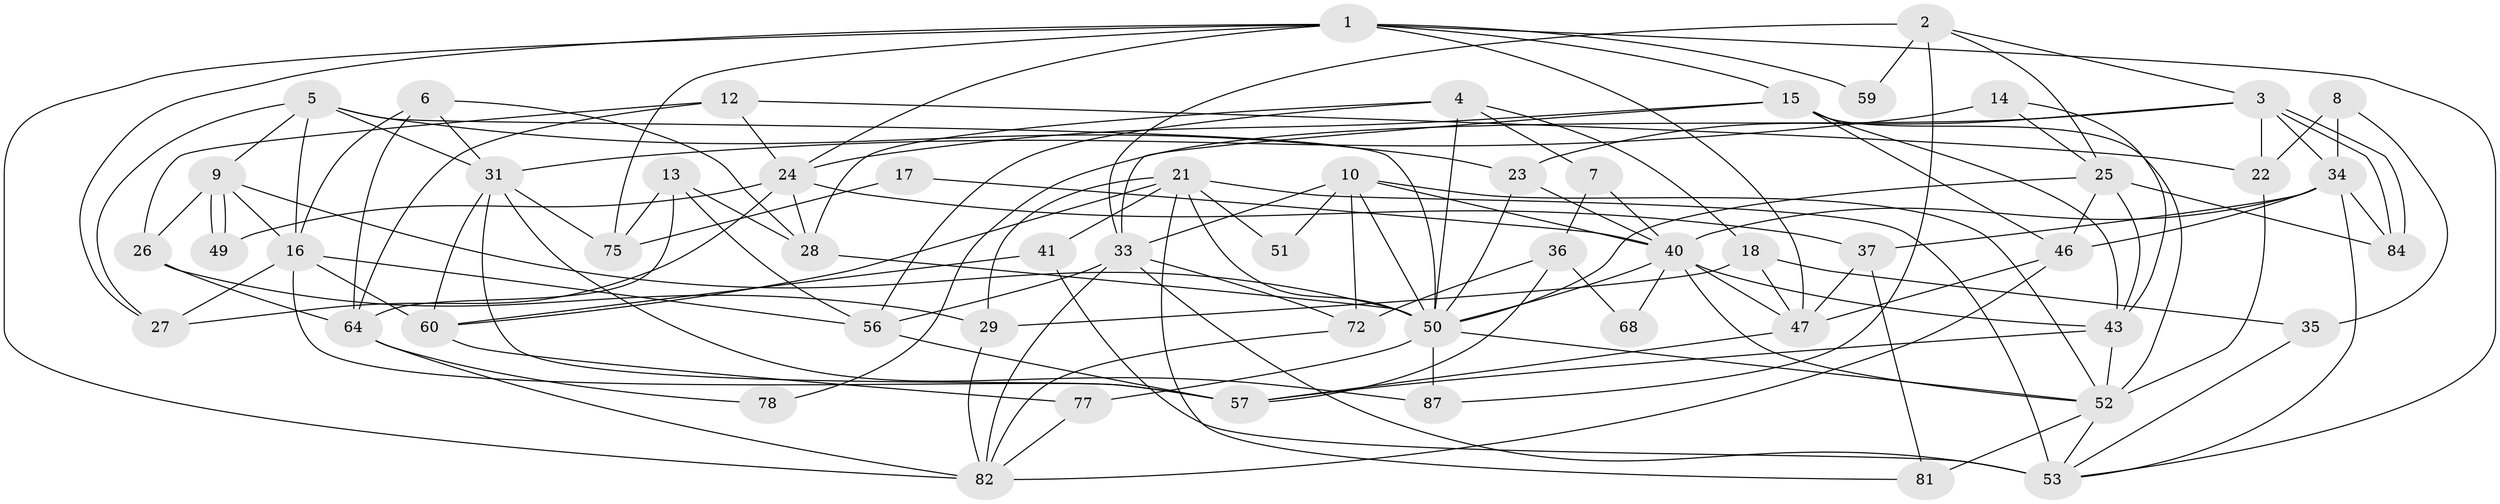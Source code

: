 // original degree distribution, {5: 0.1797752808988764, 4: 0.3146067415730337, 2: 0.15730337078651685, 3: 0.21348314606741572, 6: 0.07865168539325842, 8: 0.02247191011235955, 7: 0.033707865168539325}
// Generated by graph-tools (version 1.1) at 2025/42/03/06/25 10:42:00]
// undirected, 56 vertices, 139 edges
graph export_dot {
graph [start="1"]
  node [color=gray90,style=filled];
  1 [super="+54"];
  2 [super="+32"];
  3 [super="+20"];
  4 [super="+11"];
  5 [super="+48"];
  6 [super="+79"];
  7;
  8;
  9;
  10 [super="+19"];
  12;
  13 [super="+89"];
  14;
  15 [super="+30"];
  16 [super="+42"];
  17;
  18 [super="+55"];
  21 [super="+39"];
  22;
  23;
  24 [super="+70"];
  25 [super="+80"];
  26 [super="+71"];
  27 [super="+45"];
  28 [super="+67"];
  29;
  31 [super="+44"];
  33 [super="+38"];
  34 [super="+88"];
  35;
  36 [super="+73"];
  37 [super="+76"];
  40 [super="+63"];
  41 [super="+69"];
  43;
  46 [super="+58"];
  47 [super="+65"];
  49;
  50 [super="+61"];
  51;
  52 [super="+66"];
  53 [super="+74"];
  56;
  57 [super="+83"];
  59;
  60 [super="+62"];
  64 [super="+85"];
  68;
  72;
  75 [super="+86"];
  77;
  78;
  81;
  82;
  84;
  87;
  1 -- 24;
  1 -- 59;
  1 -- 82;
  1 -- 53;
  1 -- 75;
  1 -- 27;
  1 -- 47;
  1 -- 15;
  2 -- 25;
  2 -- 3;
  2 -- 33;
  2 -- 59;
  2 -- 87;
  3 -- 84;
  3 -- 84;
  3 -- 34;
  3 -- 22;
  3 -- 23;
  3 -- 78;
  4 -- 56;
  4 -- 18;
  4 -- 50;
  4 -- 7;
  4 -- 28;
  5 -- 50;
  5 -- 16;
  5 -- 23;
  5 -- 9;
  5 -- 31;
  5 -- 27;
  6 -- 31;
  6 -- 64;
  6 -- 16;
  6 -- 28;
  7 -- 40;
  7 -- 36;
  8 -- 22;
  8 -- 34;
  8 -- 35;
  9 -- 49;
  9 -- 49;
  9 -- 26;
  9 -- 16;
  9 -- 50;
  10 -- 50;
  10 -- 51;
  10 -- 52;
  10 -- 40;
  10 -- 72;
  10 -- 33;
  12 -- 22;
  12 -- 24;
  12 -- 64;
  12 -- 26;
  13 -- 56;
  13 -- 64;
  13 -- 75;
  13 -- 28;
  14 -- 43;
  14 -- 31 [weight=2];
  14 -- 25;
  15 -- 24;
  15 -- 33;
  15 -- 52;
  15 -- 43;
  15 -- 46;
  16 -- 27;
  16 -- 56;
  16 -- 60;
  16 -- 57;
  17 -- 40;
  17 -- 75;
  18 -- 47;
  18 -- 29;
  18 -- 35;
  21 -- 53;
  21 -- 29;
  21 -- 51;
  21 -- 41;
  21 -- 60;
  21 -- 81;
  21 -- 50;
  22 -- 52;
  23 -- 50;
  23 -- 40;
  24 -- 37;
  24 -- 49;
  24 -- 28;
  24 -- 27;
  25 -- 84;
  25 -- 43;
  25 -- 50;
  25 -- 46;
  26 -- 64;
  26 -- 29;
  28 -- 50;
  29 -- 82;
  31 -- 60;
  31 -- 87;
  31 -- 57;
  31 -- 75;
  33 -- 82;
  33 -- 53 [weight=2];
  33 -- 56;
  33 -- 72;
  34 -- 84;
  34 -- 53;
  34 -- 37;
  34 -- 40;
  34 -- 46;
  35 -- 53;
  36 -- 57;
  36 -- 68;
  36 -- 72;
  37 -- 81;
  37 -- 47;
  40 -- 43;
  40 -- 52;
  40 -- 50;
  40 -- 68;
  40 -- 47;
  41 -- 60;
  41 -- 53;
  43 -- 57;
  43 -- 52;
  46 -- 82;
  46 -- 47;
  47 -- 57;
  50 -- 87;
  50 -- 52;
  50 -- 77;
  52 -- 81;
  52 -- 53;
  56 -- 57;
  60 -- 77;
  64 -- 82;
  64 -- 78;
  72 -- 82;
  77 -- 82;
}
